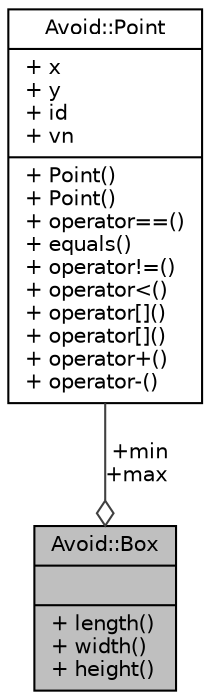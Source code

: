 digraph "Avoid::Box"
{
  edge [fontname="Helvetica",fontsize="10",labelfontname="Helvetica",labelfontsize="10"];
  node [fontname="Helvetica",fontsize="10",shape=record];
  Node1 [label="{Avoid::Box\n||+ length()\l+ width()\l+ height()\l}",height=0.2,width=0.4,color="black", fillcolor="grey75", style="filled", fontcolor="black"];
  Node2 -> Node1 [color="grey25",fontsize="10",style="solid",label=" +min\n+max" ,arrowhead="odiamond",fontname="Helvetica"];
  Node2 [label="{Avoid::Point\n|+ x\l+ y\l+ id\l+ vn\l|+ Point()\l+ Point()\l+ operator==()\l+ equals()\l+ operator!=()\l+ operator\<()\l+ operator[]()\l+ operator[]()\l+ operator+()\l+ operator-()\l}",height=0.2,width=0.4,color="black", fillcolor="white", style="filled",URL="$classAvoid_1_1Point.html",tooltip="The Point class defines a point in the plane. "];
}
